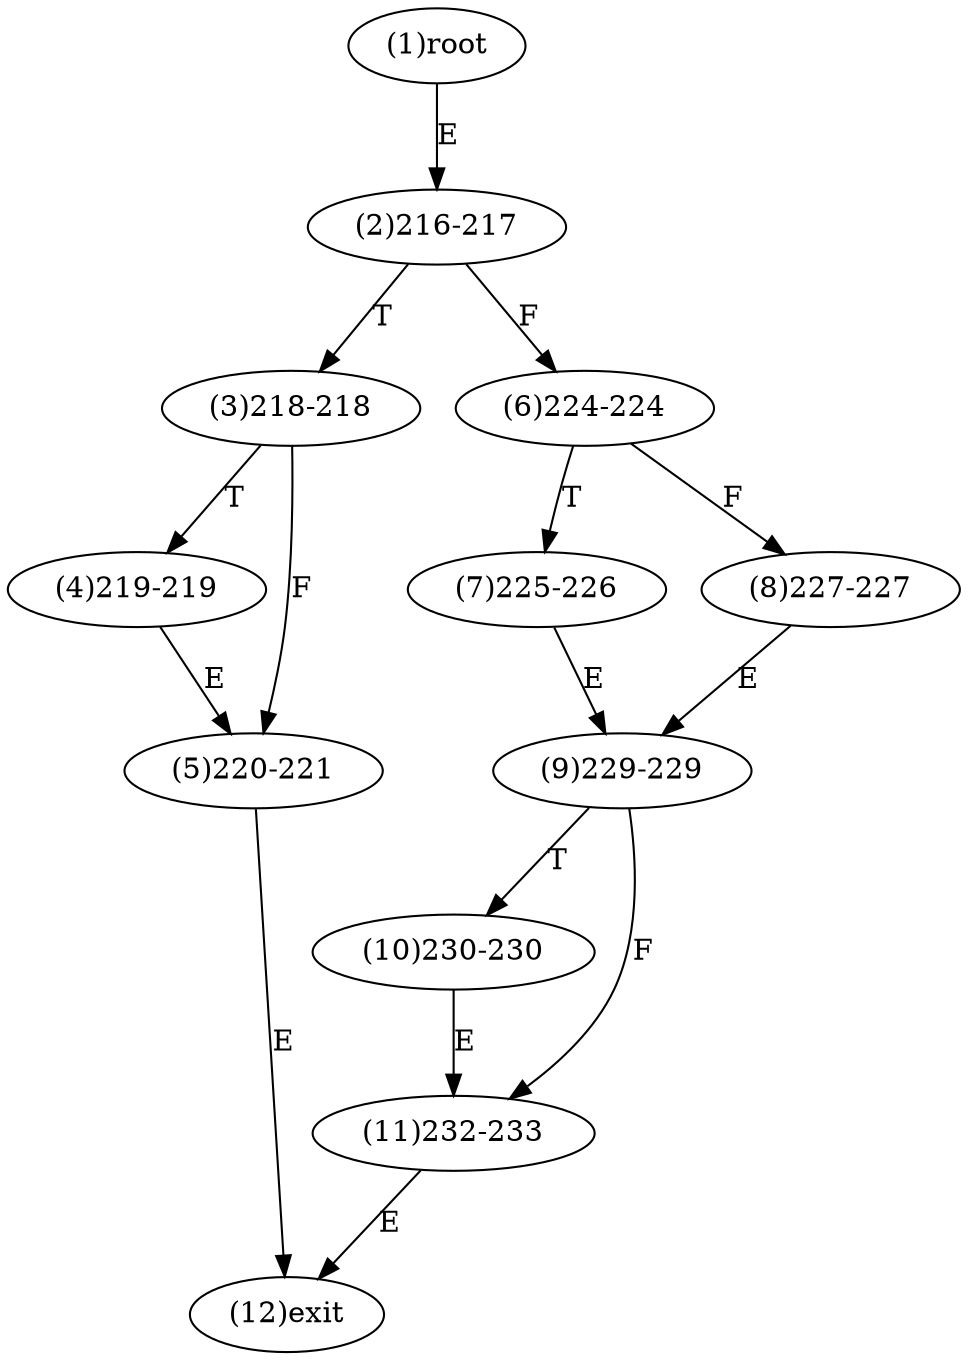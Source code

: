 digraph "" { 
1[ label="(1)root"];
2[ label="(2)216-217"];
3[ label="(3)218-218"];
4[ label="(4)219-219"];
5[ label="(5)220-221"];
6[ label="(6)224-224"];
7[ label="(7)225-226"];
8[ label="(8)227-227"];
9[ label="(9)229-229"];
10[ label="(10)230-230"];
11[ label="(11)232-233"];
12[ label="(12)exit"];
1->2[ label="E"];
2->6[ label="F"];
2->3[ label="T"];
3->5[ label="F"];
3->4[ label="T"];
4->5[ label="E"];
5->12[ label="E"];
6->8[ label="F"];
6->7[ label="T"];
7->9[ label="E"];
8->9[ label="E"];
9->11[ label="F"];
9->10[ label="T"];
10->11[ label="E"];
11->12[ label="E"];
}